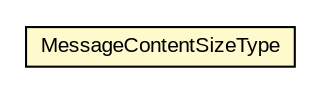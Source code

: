 #!/usr/local/bin/dot
#
# Class diagram 
# Generated by UMLGraph version R5_6-24-gf6e263 (http://www.umlgraph.org/)
#

digraph G {
	edge [fontname="arial",fontsize=10,labelfontname="arial",labelfontsize=10];
	node [fontname="arial",fontsize=10,shape=plaintext];
	nodesep=0.25;
	ranksep=0.5;
	// org.oasis_open.docs.wsdm.mows_2.MessageContentSizeType
	c788066 [label=<<table title="org.oasis_open.docs.wsdm.mows_2.MessageContentSizeType" border="0" cellborder="1" cellspacing="0" cellpadding="2" port="p" bgcolor="lemonChiffon" href="./MessageContentSizeType.html">
		<tr><td><table border="0" cellspacing="0" cellpadding="1">
<tr><td align="center" balign="center"> MessageContentSizeType </td></tr>
		</table></td></tr>
		</table>>, URL="./MessageContentSizeType.html", fontname="arial", fontcolor="black", fontsize=10.0];
}


